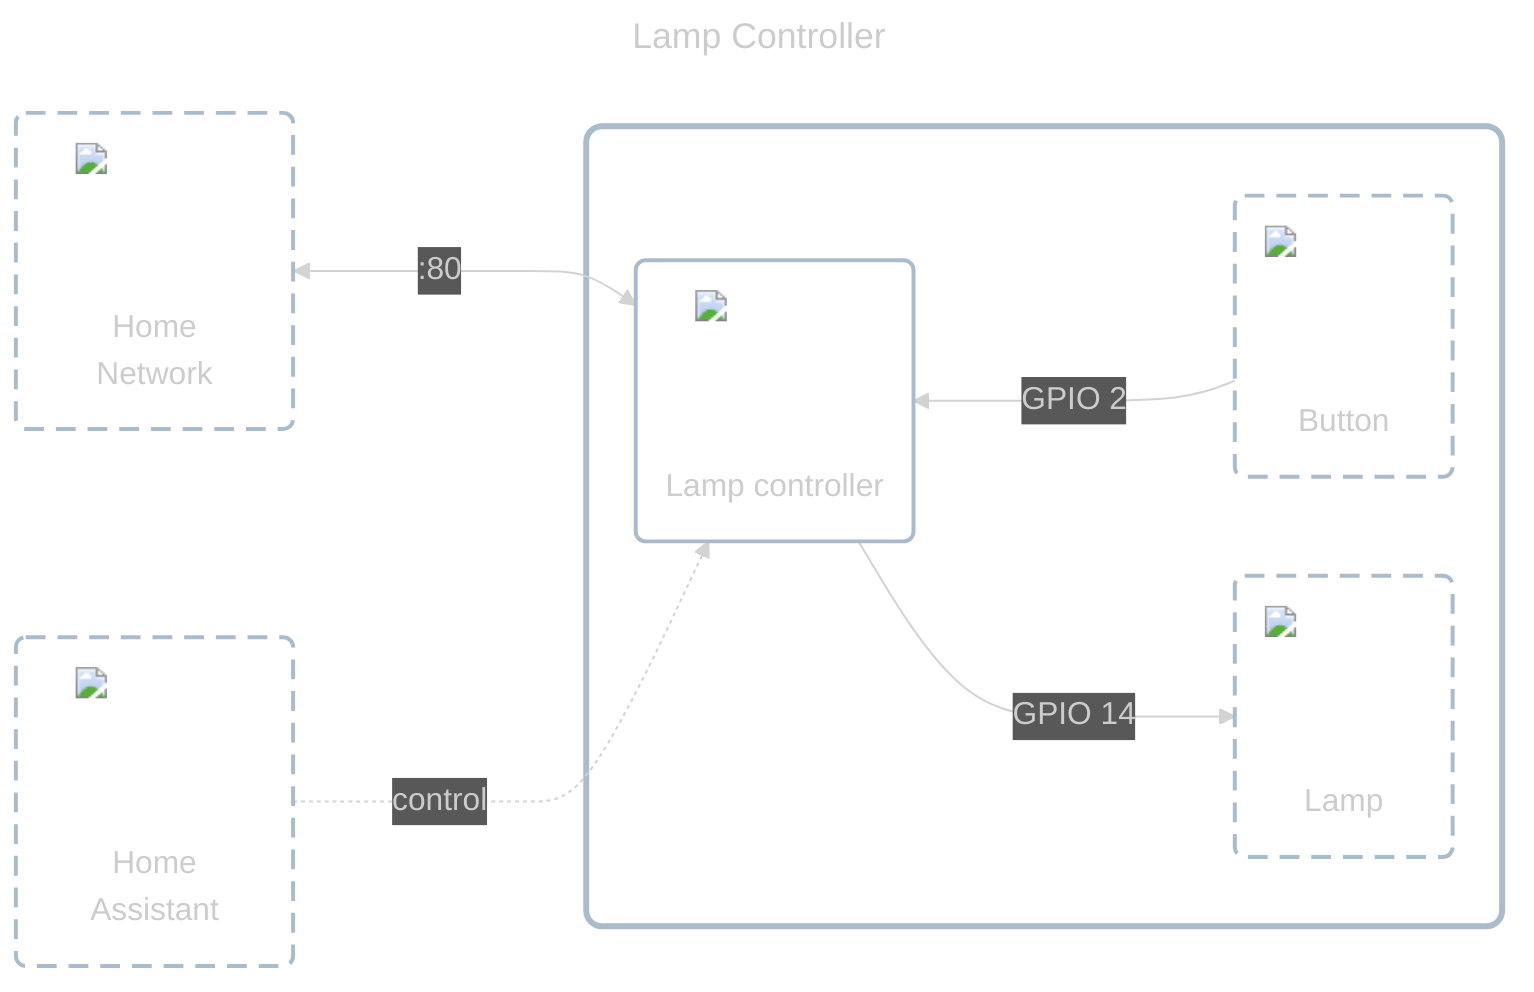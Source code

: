 ---
title: Lamp Controller
config:
    theme: dark
---

flowchart LR
    classDef cluster fill:#ffffff00,stroke:#aabbccff,stroke-width:3px,rx:8px,ry:8px;
    classDef node fill:#ffffff00,stroke:#aabbccff,stroke-width:2px,rx:5px,ry:5px;
    classDef dashed_border stroke-dasharray:10 6;

    home_network["<div style='position:relative;width:80px;height:80px;margin:0 auto;margin-bottom:0.1em'><img src='../../../../icons/network.png' style='min-width:80px;max-width:80px' /></div>Home<br/>Network"]
    class home_network dashed_border
    home_assistant["<div style='position:relative;width:80px;height:80px;margin:0 auto;margin-bottom:0.5em'><img src='../../../../icons/homeassistant.png' style='min-width:80px;max-width:80px' /></div>Home<br/>Assistant"]
    class home_assistant dashed_border

    subgraph app_wrapper[" "]
        lamp_controller("<div style='position:relative;width:80px;height:80px;margin:0 auto;margin-bottom:0.5em'><img src='../../../../icons/placeholder.png' style='min-width:80px;max-width:80px' /></div>Lamp controller")

        gpio_button("<div style='position:relative;width:80px;height:80px;margin:0 auto;margin-bottom:0.5em'><img src='../../../../icons/button.png' style='min-width:80px;max-width:80px' /></div>Button")
        class gpio_button dashed_border
        gpio_lamp("<div style='position:relative;width:80px;height:80px;margin:0 auto;margin-bottom:0.5em'><img src='../../../../icons/lightbulb.png' style='min-width:80px;max-width:80px' /></div>Lamp")
        class gpio_lamp dashed_border

        lamp_controller ~~~ gpio_button --->|GPIO 2| lamp_controller
        lamp_controller --->|GPIO 14| gpio_lamp
    end

    home_network <--->|:80| lamp_controller
    home_assistant -..->|control| lamp_controller